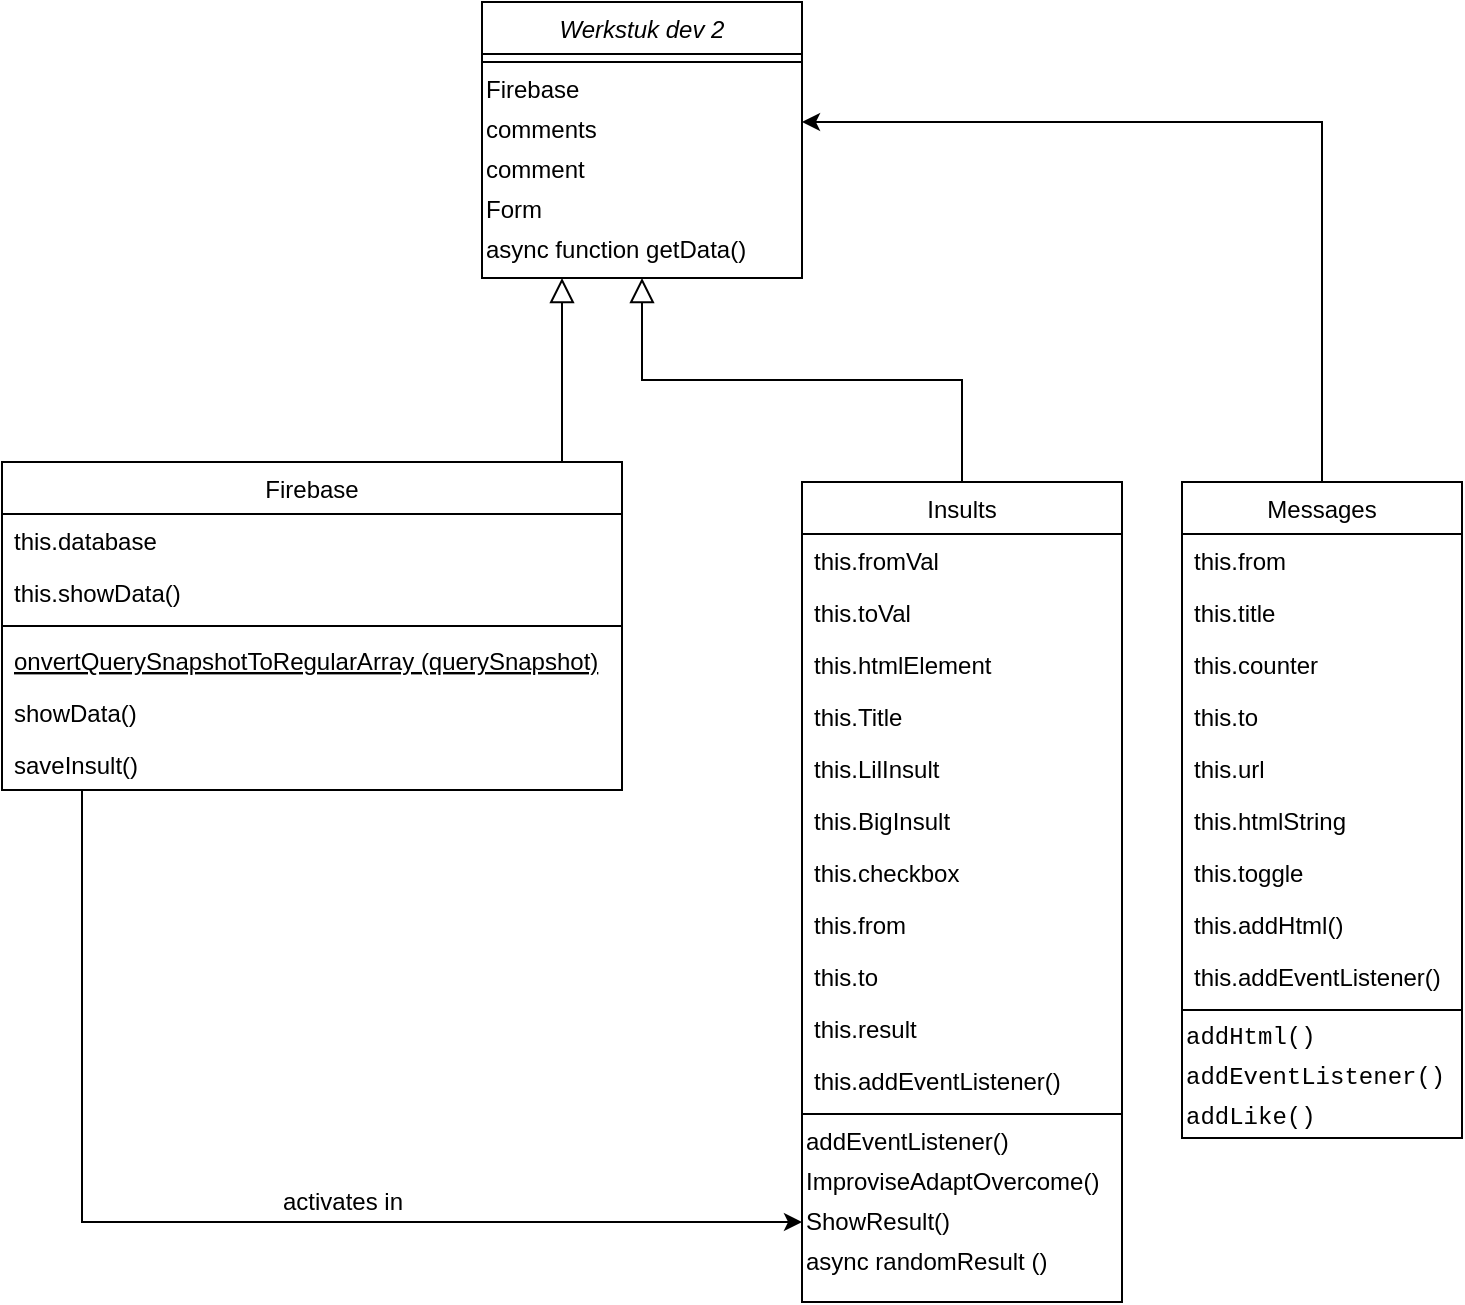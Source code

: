 <mxfile version="13.6.2" type="device"><diagram id="C5RBs43oDa-KdzZeNtuy" name="Page-1"><mxGraphModel dx="1422" dy="794" grid="1" gridSize="10" guides="1" tooltips="1" connect="1" arrows="1" fold="1" page="1" pageScale="1" pageWidth="827" pageHeight="1169" math="0" shadow="0"><root><mxCell id="WIyWlLk6GJQsqaUBKTNV-0"/><mxCell id="WIyWlLk6GJQsqaUBKTNV-1" parent="WIyWlLk6GJQsqaUBKTNV-0"/><mxCell id="zkfFHV4jXpPFQw0GAbJ--12" value="" style="endArrow=block;endSize=10;endFill=0;shadow=0;strokeWidth=1;rounded=0;edgeStyle=elbowEdgeStyle;elbow=vertical;" parent="WIyWlLk6GJQsqaUBKTNV-1" source="zkfFHV4jXpPFQw0GAbJ--6" target="zkfFHV4jXpPFQw0GAbJ--0" edge="1"><mxGeometry width="160" relative="1" as="geometry"><mxPoint x="270" y="203" as="sourcePoint"/><mxPoint x="270" y="203" as="targetPoint"/><Array as="points"><mxPoint x="330" y="280"/><mxPoint x="410" y="280"/><mxPoint x="310" y="300"/></Array></mxGeometry></mxCell><mxCell id="zkfFHV4jXpPFQw0GAbJ--16" value="" style="endArrow=block;endSize=10;endFill=0;shadow=0;strokeWidth=1;rounded=0;edgeStyle=elbowEdgeStyle;elbow=vertical;labelBackgroundColor=none;" parent="WIyWlLk6GJQsqaUBKTNV-1" source="zkfFHV4jXpPFQw0GAbJ--13" target="zkfFHV4jXpPFQw0GAbJ--0" edge="1"><mxGeometry width="160" relative="1" as="geometry"><mxPoint x="280" y="373" as="sourcePoint"/><mxPoint x="380" y="271" as="targetPoint"/></mxGeometry></mxCell><mxCell id="zkfFHV4jXpPFQw0GAbJ--0" value="Werkstuk dev 2" style="swimlane;fontStyle=2;align=center;verticalAlign=top;childLayout=stackLayout;horizontal=1;startSize=26;horizontalStack=0;resizeParent=1;resizeLast=0;collapsible=1;marginBottom=0;rounded=0;shadow=0;strokeWidth=1;" parent="WIyWlLk6GJQsqaUBKTNV-1" vertex="1"><mxGeometry x="290" y="120" width="160" height="138" as="geometry"><mxRectangle x="230" y="140" width="160" height="26" as="alternateBounds"/></mxGeometry></mxCell><mxCell id="zkfFHV4jXpPFQw0GAbJ--4" value="" style="line;html=1;strokeWidth=1;align=left;verticalAlign=middle;spacingTop=-1;spacingLeft=3;spacingRight=3;rotatable=0;labelPosition=right;points=[];portConstraint=eastwest;" parent="zkfFHV4jXpPFQw0GAbJ--0" vertex="1"><mxGeometry y="26" width="160" height="8" as="geometry"/></mxCell><mxCell id="hGMhj0DsiqSZluSF23Pj-43" value="Firebase" style="text;html=1;align=left;verticalAlign=middle;resizable=0;points=[];autosize=1;" vertex="1" parent="zkfFHV4jXpPFQw0GAbJ--0"><mxGeometry y="34" width="160" height="20" as="geometry"/></mxCell><mxCell id="hGMhj0DsiqSZluSF23Pj-44" value="comments" style="text;html=1;align=left;verticalAlign=middle;resizable=0;points=[];autosize=1;" vertex="1" parent="zkfFHV4jXpPFQw0GAbJ--0"><mxGeometry y="54" width="160" height="20" as="geometry"/></mxCell><mxCell id="hGMhj0DsiqSZluSF23Pj-45" value="comment" style="text;html=1;align=left;verticalAlign=middle;resizable=0;points=[];autosize=1;" vertex="1" parent="zkfFHV4jXpPFQw0GAbJ--0"><mxGeometry y="74" width="160" height="20" as="geometry"/></mxCell><mxCell id="hGMhj0DsiqSZluSF23Pj-46" value="Form" style="text;html=1;align=left;verticalAlign=middle;resizable=0;points=[];autosize=1;" vertex="1" parent="zkfFHV4jXpPFQw0GAbJ--0"><mxGeometry y="94" width="160" height="20" as="geometry"/></mxCell><mxCell id="hGMhj0DsiqSZluSF23Pj-42" value="async function getData()" style="text;html=1;align=left;verticalAlign=middle;resizable=0;points=[];autosize=1;" vertex="1" parent="zkfFHV4jXpPFQw0GAbJ--0"><mxGeometry y="114" width="160" height="20" as="geometry"/></mxCell><mxCell id="hGMhj0DsiqSZluSF23Pj-21" style="edgeStyle=orthogonalEdgeStyle;rounded=0;orthogonalLoop=1;jettySize=auto;html=1;textDirection=ltr;" edge="1" parent="WIyWlLk6GJQsqaUBKTNV-1" source="hGMhj0DsiqSZluSF23Pj-12"><mxGeometry relative="1" as="geometry"><mxPoint x="450" y="180" as="targetPoint"/><Array as="points"><mxPoint x="710" y="180"/></Array></mxGeometry></mxCell><mxCell id="zkfFHV4jXpPFQw0GAbJ--6" value="Firebase" style="swimlane;fontStyle=0;align=center;verticalAlign=top;childLayout=stackLayout;horizontal=1;startSize=26;horizontalStack=0;resizeParent=1;resizeLast=0;collapsible=1;marginBottom=0;rounded=0;shadow=0;strokeWidth=1;" parent="WIyWlLk6GJQsqaUBKTNV-1" vertex="1"><mxGeometry x="50" y="350" width="310" height="164" as="geometry"><mxRectangle x="130" y="380" width="160" height="26" as="alternateBounds"/></mxGeometry></mxCell><mxCell id="zkfFHV4jXpPFQw0GAbJ--7" value="this.database" style="text;align=left;verticalAlign=top;spacingLeft=4;spacingRight=4;overflow=hidden;rotatable=0;points=[[0,0.5],[1,0.5]];portConstraint=eastwest;" parent="zkfFHV4jXpPFQw0GAbJ--6" vertex="1"><mxGeometry y="26" width="310" height="26" as="geometry"/></mxCell><mxCell id="zkfFHV4jXpPFQw0GAbJ--8" value="this.showData()" style="text;align=left;verticalAlign=top;spacingLeft=4;spacingRight=4;overflow=hidden;rotatable=0;points=[[0,0.5],[1,0.5]];portConstraint=eastwest;rounded=0;shadow=0;html=0;" parent="zkfFHV4jXpPFQw0GAbJ--6" vertex="1"><mxGeometry y="52" width="310" height="26" as="geometry"/></mxCell><mxCell id="zkfFHV4jXpPFQw0GAbJ--9" value="" style="line;html=1;strokeWidth=1;align=left;verticalAlign=middle;spacingTop=-1;spacingLeft=3;spacingRight=3;rotatable=0;labelPosition=right;points=[];portConstraint=eastwest;" parent="zkfFHV4jXpPFQw0GAbJ--6" vertex="1"><mxGeometry y="78" width="310" height="8" as="geometry"/></mxCell><mxCell id="zkfFHV4jXpPFQw0GAbJ--10" value="onvertQuerySnapshotToRegularArray (querySnapshot)" style="text;align=left;verticalAlign=top;spacingLeft=4;spacingRight=4;overflow=hidden;rotatable=0;points=[[0,0.5],[1,0.5]];portConstraint=eastwest;fontStyle=4" parent="zkfFHV4jXpPFQw0GAbJ--6" vertex="1"><mxGeometry y="86" width="310" height="26" as="geometry"/></mxCell><mxCell id="hGMhj0DsiqSZluSF23Pj-62" value="showData()" style="text;align=left;verticalAlign=top;spacingLeft=4;spacingRight=4;overflow=hidden;rotatable=0;points=[[0,0.5],[1,0.5]];portConstraint=eastwest;" vertex="1" parent="zkfFHV4jXpPFQw0GAbJ--6"><mxGeometry y="112" width="310" height="26" as="geometry"/></mxCell><mxCell id="zkfFHV4jXpPFQw0GAbJ--11" value="saveInsult()" style="text;align=left;verticalAlign=top;spacingLeft=4;spacingRight=4;overflow=hidden;rotatable=0;points=[[0,0.5],[1,0.5]];portConstraint=eastwest;" parent="zkfFHV4jXpPFQw0GAbJ--6" vertex="1"><mxGeometry y="138" width="310" height="26" as="geometry"/></mxCell><mxCell id="zkfFHV4jXpPFQw0GAbJ--13" value="Insults" style="swimlane;fontStyle=0;align=center;verticalAlign=top;childLayout=stackLayout;horizontal=1;startSize=26;horizontalStack=0;resizeParent=1;resizeLast=0;collapsible=1;marginBottom=0;rounded=0;shadow=0;strokeWidth=1;" parent="WIyWlLk6GJQsqaUBKTNV-1" vertex="1"><mxGeometry x="450" y="360" width="160" height="410" as="geometry"><mxRectangle x="340" y="380" width="170" height="26" as="alternateBounds"/></mxGeometry></mxCell><mxCell id="hGMhj0DsiqSZluSF23Pj-47" value="this.fromVal" style="text;align=left;verticalAlign=top;spacingLeft=4;spacingRight=4;overflow=hidden;rotatable=0;points=[[0,0.5],[1,0.5]];portConstraint=eastwest;fontColor=#000000;" vertex="1" parent="zkfFHV4jXpPFQw0GAbJ--13"><mxGeometry y="26" width="160" height="26" as="geometry"/></mxCell><mxCell id="hGMhj0DsiqSZluSF23Pj-48" value="this.toVal" style="text;align=left;verticalAlign=top;spacingLeft=4;spacingRight=4;overflow=hidden;rotatable=0;points=[[0,0.5],[1,0.5]];portConstraint=eastwest;fontColor=#000000;" vertex="1" parent="zkfFHV4jXpPFQw0GAbJ--13"><mxGeometry y="52" width="160" height="26" as="geometry"/></mxCell><mxCell id="hGMhj0DsiqSZluSF23Pj-49" value="this.htmlElement" style="text;align=left;verticalAlign=top;spacingLeft=4;spacingRight=4;overflow=hidden;rotatable=0;points=[[0,0.5],[1,0.5]];portConstraint=eastwest;fontColor=#000000;" vertex="1" parent="zkfFHV4jXpPFQw0GAbJ--13"><mxGeometry y="78" width="160" height="26" as="geometry"/></mxCell><mxCell id="hGMhj0DsiqSZluSF23Pj-50" value="this.Title" style="text;align=left;verticalAlign=top;spacingLeft=4;spacingRight=4;overflow=hidden;rotatable=0;points=[[0,0.5],[1,0.5]];portConstraint=eastwest;fontColor=#000000;" vertex="1" parent="zkfFHV4jXpPFQw0GAbJ--13"><mxGeometry y="104" width="160" height="26" as="geometry"/></mxCell><mxCell id="hGMhj0DsiqSZluSF23Pj-51" value="this.LilInsult" style="text;align=left;verticalAlign=top;spacingLeft=4;spacingRight=4;overflow=hidden;rotatable=0;points=[[0,0.5],[1,0.5]];portConstraint=eastwest;fontColor=#000000;" vertex="1" parent="zkfFHV4jXpPFQw0GAbJ--13"><mxGeometry y="130" width="160" height="26" as="geometry"/></mxCell><mxCell id="hGMhj0DsiqSZluSF23Pj-52" value="this.BigInsult" style="text;align=left;verticalAlign=top;spacingLeft=4;spacingRight=4;overflow=hidden;rotatable=0;points=[[0,0.5],[1,0.5]];portConstraint=eastwest;fontColor=#000000;" vertex="1" parent="zkfFHV4jXpPFQw0GAbJ--13"><mxGeometry y="156" width="160" height="26" as="geometry"/></mxCell><mxCell id="hGMhj0DsiqSZluSF23Pj-54" value="this.checkbox" style="text;align=left;verticalAlign=top;spacingLeft=4;spacingRight=4;overflow=hidden;rotatable=0;points=[[0,0.5],[1,0.5]];portConstraint=eastwest;" vertex="1" parent="zkfFHV4jXpPFQw0GAbJ--13"><mxGeometry y="182" width="160" height="26" as="geometry"/></mxCell><mxCell id="hGMhj0DsiqSZluSF23Pj-55" value="this.from" style="text;align=left;verticalAlign=top;spacingLeft=4;spacingRight=4;overflow=hidden;rotatable=0;points=[[0,0.5],[1,0.5]];portConstraint=eastwest;" vertex="1" parent="zkfFHV4jXpPFQw0GAbJ--13"><mxGeometry y="208" width="160" height="26" as="geometry"/></mxCell><mxCell id="hGMhj0DsiqSZluSF23Pj-56" value="this.to" style="text;align=left;verticalAlign=top;spacingLeft=4;spacingRight=4;overflow=hidden;rotatable=0;points=[[0,0.5],[1,0.5]];portConstraint=eastwest;" vertex="1" parent="zkfFHV4jXpPFQw0GAbJ--13"><mxGeometry y="234" width="160" height="26" as="geometry"/></mxCell><mxCell id="hGMhj0DsiqSZluSF23Pj-57" value="this.result" style="text;align=left;verticalAlign=top;spacingLeft=4;spacingRight=4;overflow=hidden;rotatable=0;points=[[0,0.5],[1,0.5]];portConstraint=eastwest;" vertex="1" parent="zkfFHV4jXpPFQw0GAbJ--13"><mxGeometry y="260" width="160" height="26" as="geometry"/></mxCell><mxCell id="zkfFHV4jXpPFQw0GAbJ--14" value="this.addEventListener()" style="text;align=left;verticalAlign=top;spacingLeft=4;spacingRight=4;overflow=hidden;rotatable=0;points=[[0,0.5],[1,0.5]];portConstraint=eastwest;" parent="zkfFHV4jXpPFQw0GAbJ--13" vertex="1"><mxGeometry y="286" width="160" height="26" as="geometry"/></mxCell><mxCell id="zkfFHV4jXpPFQw0GAbJ--15" value="" style="line;html=1;strokeWidth=1;align=left;verticalAlign=middle;spacingTop=-1;spacingLeft=3;spacingRight=3;rotatable=0;labelPosition=right;points=[];portConstraint=eastwest;" parent="zkfFHV4jXpPFQw0GAbJ--13" vertex="1"><mxGeometry y="312" width="160" height="8" as="geometry"/></mxCell><mxCell id="hGMhj0DsiqSZluSF23Pj-59" value="addEventListener()" style="text;html=1;align=left;verticalAlign=middle;resizable=0;points=[];autosize=1;fontColor=#000000;" vertex="1" parent="zkfFHV4jXpPFQw0GAbJ--13"><mxGeometry y="320" width="160" height="20" as="geometry"/></mxCell><mxCell id="hGMhj0DsiqSZluSF23Pj-60" value="ImproviseAdaptOvercome()" style="text;html=1;align=left;verticalAlign=middle;resizable=0;points=[];autosize=1;fontColor=#000000;" vertex="1" parent="zkfFHV4jXpPFQw0GAbJ--13"><mxGeometry y="340" width="160" height="20" as="geometry"/></mxCell><mxCell id="hGMhj0DsiqSZluSF23Pj-61" value="ShowResult()" style="text;html=1;align=left;verticalAlign=middle;resizable=0;points=[];autosize=1;fontColor=#000000;" vertex="1" parent="zkfFHV4jXpPFQw0GAbJ--13"><mxGeometry y="360" width="160" height="20" as="geometry"/></mxCell><mxCell id="hGMhj0DsiqSZluSF23Pj-58" value="async randomResult ()" style="text;html=1;align=left;verticalAlign=middle;resizable=0;points=[];autosize=1;fontColor=#000000;" vertex="1" parent="zkfFHV4jXpPFQw0GAbJ--13"><mxGeometry y="380" width="160" height="20" as="geometry"/></mxCell><mxCell id="hGMhj0DsiqSZluSF23Pj-12" value="Messages" style="swimlane;fontStyle=0;align=center;verticalAlign=top;childLayout=stackLayout;horizontal=1;startSize=26;horizontalStack=0;resizeParent=1;resizeLast=0;collapsible=1;marginBottom=0;rounded=0;shadow=0;strokeWidth=1;" vertex="1" parent="WIyWlLk6GJQsqaUBKTNV-1"><mxGeometry x="640" y="360" width="140" height="328" as="geometry"><mxRectangle x="340" y="380" width="170" height="26" as="alternateBounds"/></mxGeometry></mxCell><mxCell id="hGMhj0DsiqSZluSF23Pj-63" value="this.from" style="text;align=left;verticalAlign=top;spacingLeft=4;spacingRight=4;overflow=hidden;rotatable=0;points=[[0,0.5],[1,0.5]];portConstraint=eastwest;fontColor=#000000;" vertex="1" parent="hGMhj0DsiqSZluSF23Pj-12"><mxGeometry y="26" width="140" height="26" as="geometry"/></mxCell><mxCell id="hGMhj0DsiqSZluSF23Pj-64" value="this.title" style="text;align=left;verticalAlign=top;spacingLeft=4;spacingRight=4;overflow=hidden;rotatable=0;points=[[0,0.5],[1,0.5]];portConstraint=eastwest;fontColor=#000000;" vertex="1" parent="hGMhj0DsiqSZluSF23Pj-12"><mxGeometry y="52" width="140" height="26" as="geometry"/></mxCell><mxCell id="hGMhj0DsiqSZluSF23Pj-65" value="this.counter" style="text;align=left;verticalAlign=top;spacingLeft=4;spacingRight=4;overflow=hidden;rotatable=0;points=[[0,0.5],[1,0.5]];portConstraint=eastwest;fontColor=#000000;" vertex="1" parent="hGMhj0DsiqSZluSF23Pj-12"><mxGeometry y="78" width="140" height="26" as="geometry"/></mxCell><mxCell id="hGMhj0DsiqSZluSF23Pj-66" value="this.to" style="text;align=left;verticalAlign=top;spacingLeft=4;spacingRight=4;overflow=hidden;rotatable=0;points=[[0,0.5],[1,0.5]];portConstraint=eastwest;fontColor=#000000;" vertex="1" parent="hGMhj0DsiqSZluSF23Pj-12"><mxGeometry y="104" width="140" height="26" as="geometry"/></mxCell><mxCell id="hGMhj0DsiqSZluSF23Pj-67" value="this.url&#10;" style="text;align=left;verticalAlign=top;spacingLeft=4;spacingRight=4;overflow=hidden;rotatable=0;points=[[0,0.5],[1,0.5]];portConstraint=eastwest;fontColor=#000000;" vertex="1" parent="hGMhj0DsiqSZluSF23Pj-12"><mxGeometry y="130" width="140" height="26" as="geometry"/></mxCell><mxCell id="hGMhj0DsiqSZluSF23Pj-68" value="this.htmlString" style="text;align=left;verticalAlign=top;spacingLeft=4;spacingRight=4;overflow=hidden;rotatable=0;points=[[0,0.5],[1,0.5]];portConstraint=eastwest;fontColor=#000000;" vertex="1" parent="hGMhj0DsiqSZluSF23Pj-12"><mxGeometry y="156" width="140" height="26" as="geometry"/></mxCell><mxCell id="hGMhj0DsiqSZluSF23Pj-69" value="this.toggle" style="text;align=left;verticalAlign=top;spacingLeft=4;spacingRight=4;overflow=hidden;rotatable=0;points=[[0,0.5],[1,0.5]];portConstraint=eastwest;fontColor=#000000;" vertex="1" parent="hGMhj0DsiqSZluSF23Pj-12"><mxGeometry y="182" width="140" height="26" as="geometry"/></mxCell><mxCell id="hGMhj0DsiqSZluSF23Pj-70" value="this.addHtml()" style="text;align=left;verticalAlign=top;spacingLeft=4;spacingRight=4;overflow=hidden;rotatable=0;points=[[0,0.5],[1,0.5]];portConstraint=eastwest;fontColor=#000000;" vertex="1" parent="hGMhj0DsiqSZluSF23Pj-12"><mxGeometry y="208" width="140" height="26" as="geometry"/></mxCell><mxCell id="hGMhj0DsiqSZluSF23Pj-13" value="this.addEventListener()" style="text;align=left;verticalAlign=top;spacingLeft=4;spacingRight=4;overflow=hidden;rotatable=0;points=[[0,0.5],[1,0.5]];portConstraint=eastwest;" vertex="1" parent="hGMhj0DsiqSZluSF23Pj-12"><mxGeometry y="234" width="140" height="26" as="geometry"/></mxCell><mxCell id="hGMhj0DsiqSZluSF23Pj-14" value="" style="line;html=1;strokeWidth=1;align=left;verticalAlign=middle;spacingTop=-1;spacingLeft=3;spacingRight=3;rotatable=0;labelPosition=right;points=[];portConstraint=eastwest;" vertex="1" parent="hGMhj0DsiqSZluSF23Pj-12"><mxGeometry y="260" width="140" height="8" as="geometry"/></mxCell><mxCell id="hGMhj0DsiqSZluSF23Pj-15" value="&lt;div style=&quot;font-family: &amp;#34;consolas&amp;#34; , &amp;#34;courier new&amp;#34; , monospace ; line-height: 19px&quot;&gt;addHtml()&lt;/div&gt;" style="text;html=1;align=left;verticalAlign=middle;resizable=0;points=[];autosize=1;" vertex="1" parent="hGMhj0DsiqSZluSF23Pj-12"><mxGeometry y="268" width="140" height="20" as="geometry"/></mxCell><mxCell id="hGMhj0DsiqSZluSF23Pj-71" value="&lt;div style=&quot;font-family: &amp;#34;consolas&amp;#34; , &amp;#34;courier new&amp;#34; , monospace ; line-height: 19px&quot;&gt;addEventListener()&lt;/div&gt;" style="text;html=1;strokeColor=none;fillColor=none;align=left;verticalAlign=middle;whiteSpace=wrap;rounded=0;fontColor=#000000;" vertex="1" parent="hGMhj0DsiqSZluSF23Pj-12"><mxGeometry y="288" width="140" height="20" as="geometry"/></mxCell><mxCell id="hGMhj0DsiqSZluSF23Pj-16" value="&lt;div style=&quot;font-family: &amp;#34;consolas&amp;#34; , &amp;#34;courier new&amp;#34; , monospace ; line-height: 19px&quot;&gt;addLike()&lt;/div&gt;" style="text;html=1;strokeColor=none;fillColor=none;align=left;verticalAlign=middle;whiteSpace=wrap;rounded=0;" vertex="1" parent="hGMhj0DsiqSZluSF23Pj-12"><mxGeometry y="308" width="140" height="20" as="geometry"/></mxCell><mxCell id="hGMhj0DsiqSZluSF23Pj-72" style="edgeStyle=orthogonalEdgeStyle;rounded=0;orthogonalLoop=1;jettySize=auto;html=1;labelBackgroundColor=none;fontColor=#000000;" edge="1" parent="WIyWlLk6GJQsqaUBKTNV-1" source="zkfFHV4jXpPFQw0GAbJ--11" target="hGMhj0DsiqSZluSF23Pj-61"><mxGeometry relative="1" as="geometry"><Array as="points"><mxPoint x="90" y="730"/></Array></mxGeometry></mxCell><mxCell id="hGMhj0DsiqSZluSF23Pj-73" value="activates in" style="text;html=1;align=center;verticalAlign=middle;resizable=0;points=[];autosize=1;fontColor=#000000;" vertex="1" parent="WIyWlLk6GJQsqaUBKTNV-1"><mxGeometry x="180" y="710" width="80" height="20" as="geometry"/></mxCell></root></mxGraphModel></diagram></mxfile>